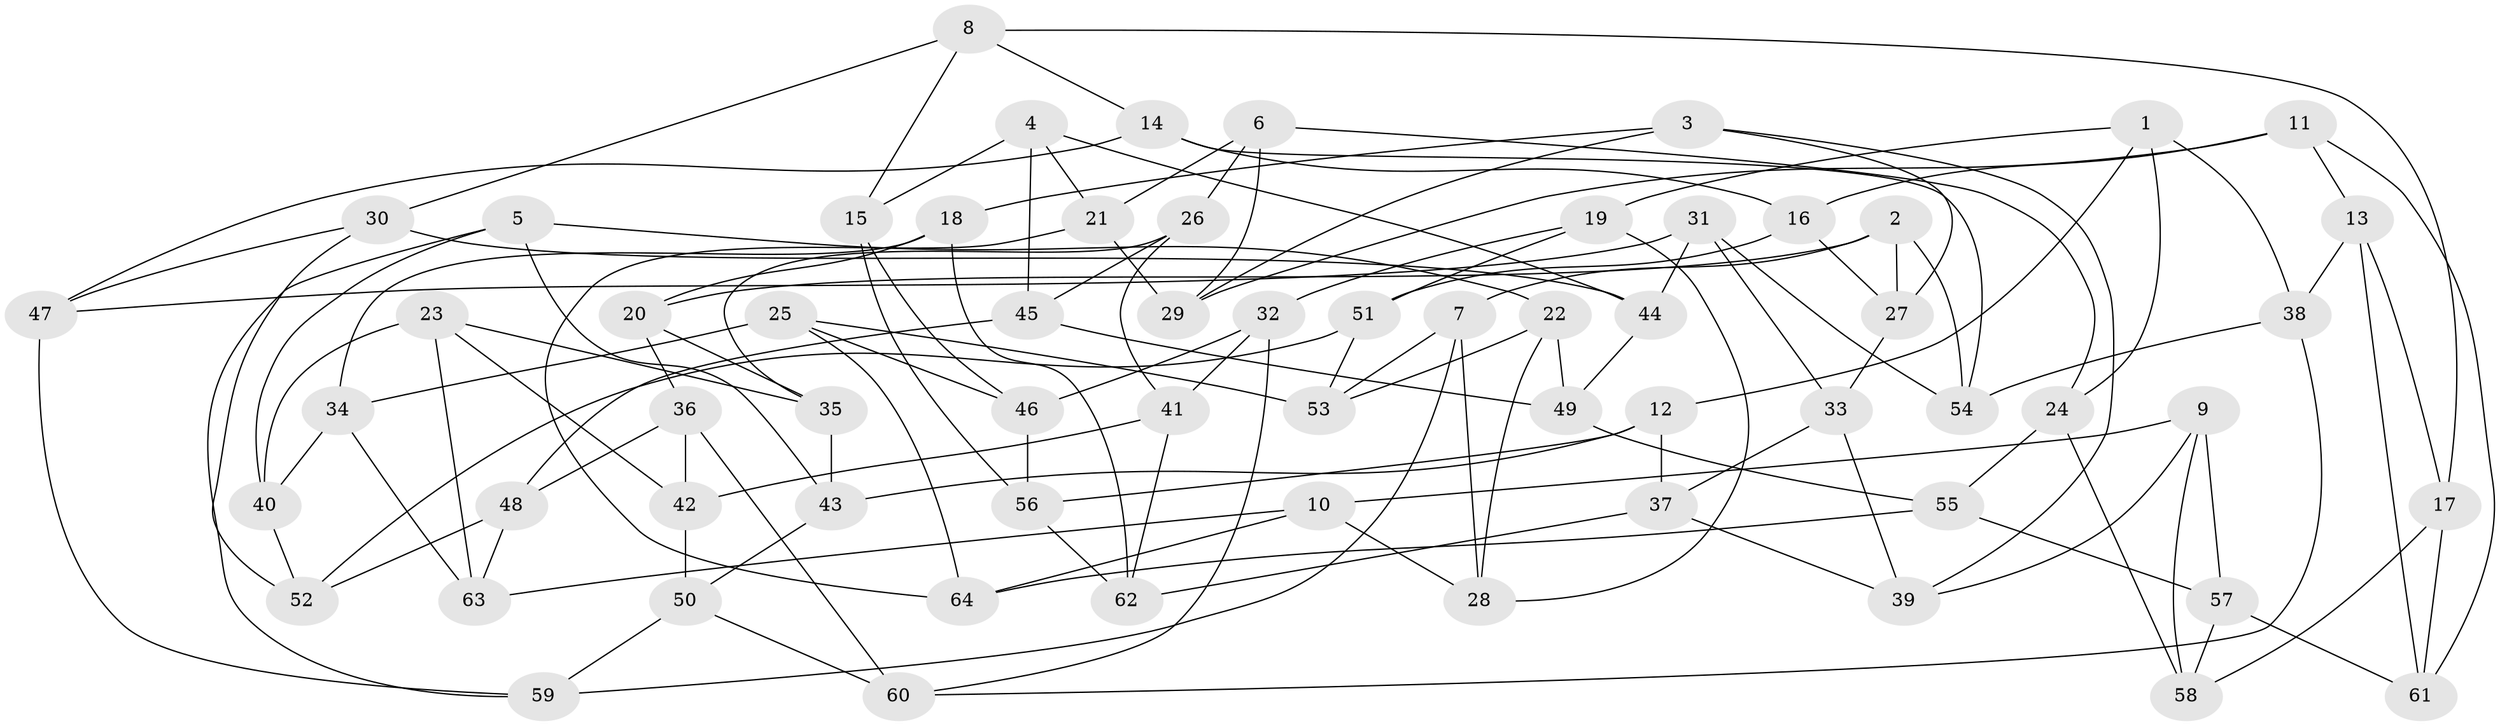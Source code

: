 // coarse degree distribution, {6: 0.45, 4: 0.35, 3: 0.1, 5: 0.1}
// Generated by graph-tools (version 1.1) at 2025/52/02/27/25 19:52:28]
// undirected, 64 vertices, 128 edges
graph export_dot {
graph [start="1"]
  node [color=gray90,style=filled];
  1;
  2;
  3;
  4;
  5;
  6;
  7;
  8;
  9;
  10;
  11;
  12;
  13;
  14;
  15;
  16;
  17;
  18;
  19;
  20;
  21;
  22;
  23;
  24;
  25;
  26;
  27;
  28;
  29;
  30;
  31;
  32;
  33;
  34;
  35;
  36;
  37;
  38;
  39;
  40;
  41;
  42;
  43;
  44;
  45;
  46;
  47;
  48;
  49;
  50;
  51;
  52;
  53;
  54;
  55;
  56;
  57;
  58;
  59;
  60;
  61;
  62;
  63;
  64;
  1 -- 38;
  1 -- 24;
  1 -- 19;
  1 -- 12;
  2 -- 27;
  2 -- 54;
  2 -- 7;
  2 -- 20;
  3 -- 39;
  3 -- 29;
  3 -- 27;
  3 -- 18;
  4 -- 45;
  4 -- 44;
  4 -- 21;
  4 -- 15;
  5 -- 22;
  5 -- 43;
  5 -- 59;
  5 -- 40;
  6 -- 21;
  6 -- 24;
  6 -- 26;
  6 -- 29;
  7 -- 53;
  7 -- 28;
  7 -- 59;
  8 -- 17;
  8 -- 15;
  8 -- 30;
  8 -- 14;
  9 -- 10;
  9 -- 57;
  9 -- 58;
  9 -- 39;
  10 -- 64;
  10 -- 28;
  10 -- 63;
  11 -- 16;
  11 -- 29;
  11 -- 61;
  11 -- 13;
  12 -- 37;
  12 -- 43;
  12 -- 56;
  13 -- 38;
  13 -- 61;
  13 -- 17;
  14 -- 16;
  14 -- 54;
  14 -- 47;
  15 -- 46;
  15 -- 56;
  16 -- 27;
  16 -- 51;
  17 -- 61;
  17 -- 58;
  18 -- 34;
  18 -- 20;
  18 -- 62;
  19 -- 51;
  19 -- 28;
  19 -- 32;
  20 -- 36;
  20 -- 35;
  21 -- 64;
  21 -- 29;
  22 -- 28;
  22 -- 53;
  22 -- 49;
  23 -- 63;
  23 -- 40;
  23 -- 35;
  23 -- 42;
  24 -- 55;
  24 -- 58;
  25 -- 46;
  25 -- 64;
  25 -- 53;
  25 -- 34;
  26 -- 45;
  26 -- 35;
  26 -- 41;
  27 -- 33;
  30 -- 44;
  30 -- 52;
  30 -- 47;
  31 -- 54;
  31 -- 33;
  31 -- 47;
  31 -- 44;
  32 -- 60;
  32 -- 46;
  32 -- 41;
  33 -- 37;
  33 -- 39;
  34 -- 63;
  34 -- 40;
  35 -- 43;
  36 -- 42;
  36 -- 48;
  36 -- 60;
  37 -- 62;
  37 -- 39;
  38 -- 54;
  38 -- 60;
  40 -- 52;
  41 -- 62;
  41 -- 42;
  42 -- 50;
  43 -- 50;
  44 -- 49;
  45 -- 49;
  45 -- 48;
  46 -- 56;
  47 -- 59;
  48 -- 52;
  48 -- 63;
  49 -- 55;
  50 -- 59;
  50 -- 60;
  51 -- 53;
  51 -- 52;
  55 -- 64;
  55 -- 57;
  56 -- 62;
  57 -- 61;
  57 -- 58;
}
